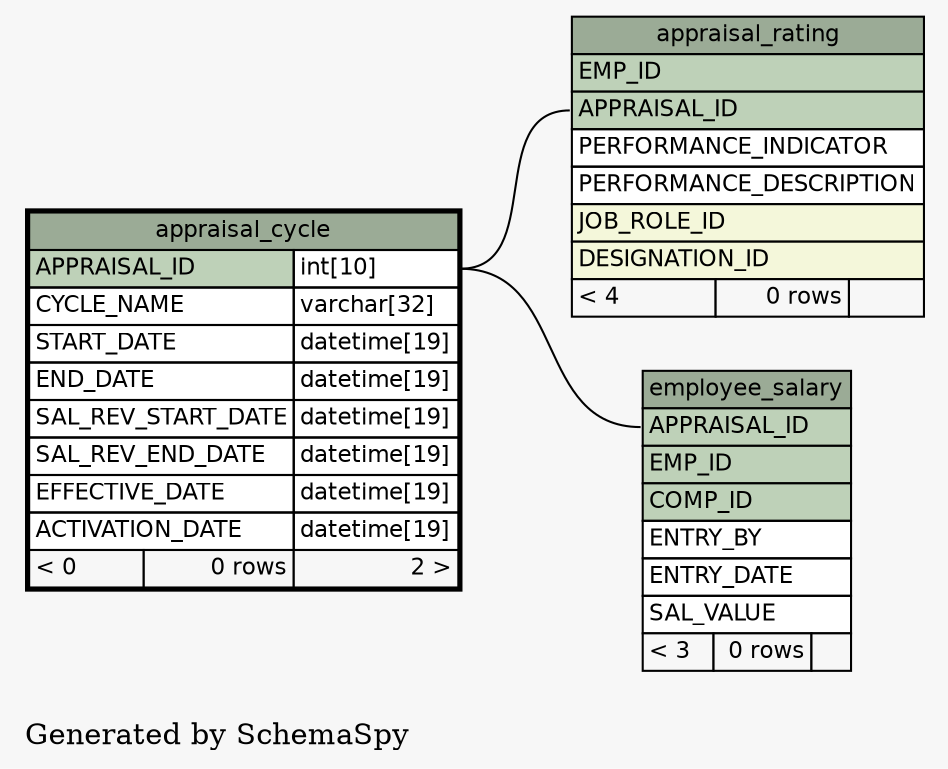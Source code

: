 // dot 2.38.0 on Windows 7 6.1
digraph "oneDegreeRelationshipsGraph" {
  graph [
    rankdir="RL"
    bgcolor="#f7f7f7"
    label="\nGenerated by SchemaSpy"
    labeljust="l"
  ];
  node [
    fontname="Helvetica"
    fontsize="11"
    shape="plaintext"
  ];
  edge [
    arrowsize="0.8"
  ];
  "appraisal_rating":"APPRAISAL_ID":w -> "appraisal_cycle":"APPRAISAL_ID.type":e [arrowtail=crowtee arrowhead=none];
  "employee_salary":"APPRAISAL_ID":w -> "appraisal_cycle":"APPRAISAL_ID.type":e [arrowtail=crowtee arrowhead=none];
  "appraisal_cycle" [
    label=<
    <TABLE BORDER="2" CELLBORDER="1" CELLSPACING="0" BGCOLOR="#ffffff">
      <TR><TD PORT="appraisal_cycle.heading" COLSPAN="3" BGCOLOR="#9bab96" ALIGN="CENTER">appraisal_cycle</TD></TR>
      <TR><TD PORT="APPRAISAL_ID" COLSPAN="2" BGCOLOR="#bed1b8" ALIGN="LEFT">APPRAISAL_ID</TD><TD PORT="APPRAISAL_ID.type" ALIGN="LEFT">int[10]</TD></TR>
      <TR><TD PORT="CYCLE_NAME" COLSPAN="2" ALIGN="LEFT">CYCLE_NAME</TD><TD PORT="CYCLE_NAME.type" ALIGN="LEFT">varchar[32]</TD></TR>
      <TR><TD PORT="START_DATE" COLSPAN="2" ALIGN="LEFT">START_DATE</TD><TD PORT="START_DATE.type" ALIGN="LEFT">datetime[19]</TD></TR>
      <TR><TD PORT="END_DATE" COLSPAN="2" ALIGN="LEFT">END_DATE</TD><TD PORT="END_DATE.type" ALIGN="LEFT">datetime[19]</TD></TR>
      <TR><TD PORT="SAL_REV_START_DATE" COLSPAN="2" ALIGN="LEFT">SAL_REV_START_DATE</TD><TD PORT="SAL_REV_START_DATE.type" ALIGN="LEFT">datetime[19]</TD></TR>
      <TR><TD PORT="SAL_REV_END_DATE" COLSPAN="2" ALIGN="LEFT">SAL_REV_END_DATE</TD><TD PORT="SAL_REV_END_DATE.type" ALIGN="LEFT">datetime[19]</TD></TR>
      <TR><TD PORT="EFFECTIVE_DATE" COLSPAN="2" ALIGN="LEFT">EFFECTIVE_DATE</TD><TD PORT="EFFECTIVE_DATE.type" ALIGN="LEFT">datetime[19]</TD></TR>
      <TR><TD PORT="ACTIVATION_DATE" COLSPAN="2" ALIGN="LEFT">ACTIVATION_DATE</TD><TD PORT="ACTIVATION_DATE.type" ALIGN="LEFT">datetime[19]</TD></TR>
      <TR><TD ALIGN="LEFT" BGCOLOR="#f7f7f7">&lt; 0</TD><TD ALIGN="RIGHT" BGCOLOR="#f7f7f7">0 rows</TD><TD ALIGN="RIGHT" BGCOLOR="#f7f7f7">2 &gt;</TD></TR>
    </TABLE>>
    URL="appraisal_cycle.html#"
    tooltip="appraisal_cycle"
  ];
  "appraisal_rating" [
    label=<
    <TABLE BORDER="0" CELLBORDER="1" CELLSPACING="0" BGCOLOR="#ffffff">
      <TR><TD PORT="appraisal_rating.heading" COLSPAN="3" BGCOLOR="#9bab96" ALIGN="CENTER">appraisal_rating</TD></TR>
      <TR><TD PORT="EMP_ID" COLSPAN="3" BGCOLOR="#bed1b8" ALIGN="LEFT">EMP_ID</TD></TR>
      <TR><TD PORT="APPRAISAL_ID" COLSPAN="3" BGCOLOR="#bed1b8" ALIGN="LEFT">APPRAISAL_ID</TD></TR>
      <TR><TD PORT="PERFORMANCE_INDICATOR" COLSPAN="3" ALIGN="LEFT">PERFORMANCE_INDICATOR</TD></TR>
      <TR><TD PORT="PERFORMANCE_DESCRIPTION" COLSPAN="3" ALIGN="LEFT">PERFORMANCE_DESCRIPTION</TD></TR>
      <TR><TD PORT="JOB_ROLE_ID" COLSPAN="3" BGCOLOR="#f4f7da" ALIGN="LEFT">JOB_ROLE_ID</TD></TR>
      <TR><TD PORT="DESIGNATION_ID" COLSPAN="3" BGCOLOR="#f4f7da" ALIGN="LEFT">DESIGNATION_ID</TD></TR>
      <TR><TD ALIGN="LEFT" BGCOLOR="#f7f7f7">&lt; 4</TD><TD ALIGN="RIGHT" BGCOLOR="#f7f7f7">0 rows</TD><TD ALIGN="RIGHT" BGCOLOR="#f7f7f7">  </TD></TR>
    </TABLE>>
    URL="appraisal_rating.html#graph"
    tooltip="appraisal_rating"
  ];
  "employee_salary" [
    label=<
    <TABLE BORDER="0" CELLBORDER="1" CELLSPACING="0" BGCOLOR="#ffffff">
      <TR><TD PORT="employee_salary.heading" COLSPAN="3" BGCOLOR="#9bab96" ALIGN="CENTER">employee_salary</TD></TR>
      <TR><TD PORT="APPRAISAL_ID" COLSPAN="3" BGCOLOR="#bed1b8" ALIGN="LEFT">APPRAISAL_ID</TD></TR>
      <TR><TD PORT="EMP_ID" COLSPAN="3" BGCOLOR="#bed1b8" ALIGN="LEFT">EMP_ID</TD></TR>
      <TR><TD PORT="COMP_ID" COLSPAN="3" BGCOLOR="#bed1b8" ALIGN="LEFT">COMP_ID</TD></TR>
      <TR><TD PORT="ENTRY_BY" COLSPAN="3" ALIGN="LEFT">ENTRY_BY</TD></TR>
      <TR><TD PORT="ENTRY_DATE" COLSPAN="3" ALIGN="LEFT">ENTRY_DATE</TD></TR>
      <TR><TD PORT="SAL_VALUE" COLSPAN="3" ALIGN="LEFT">SAL_VALUE</TD></TR>
      <TR><TD ALIGN="LEFT" BGCOLOR="#f7f7f7">&lt; 3</TD><TD ALIGN="RIGHT" BGCOLOR="#f7f7f7">0 rows</TD><TD ALIGN="RIGHT" BGCOLOR="#f7f7f7">  </TD></TR>
    </TABLE>>
    URL="employee_salary.html#graph"
    tooltip="employee_salary"
  ];
}
